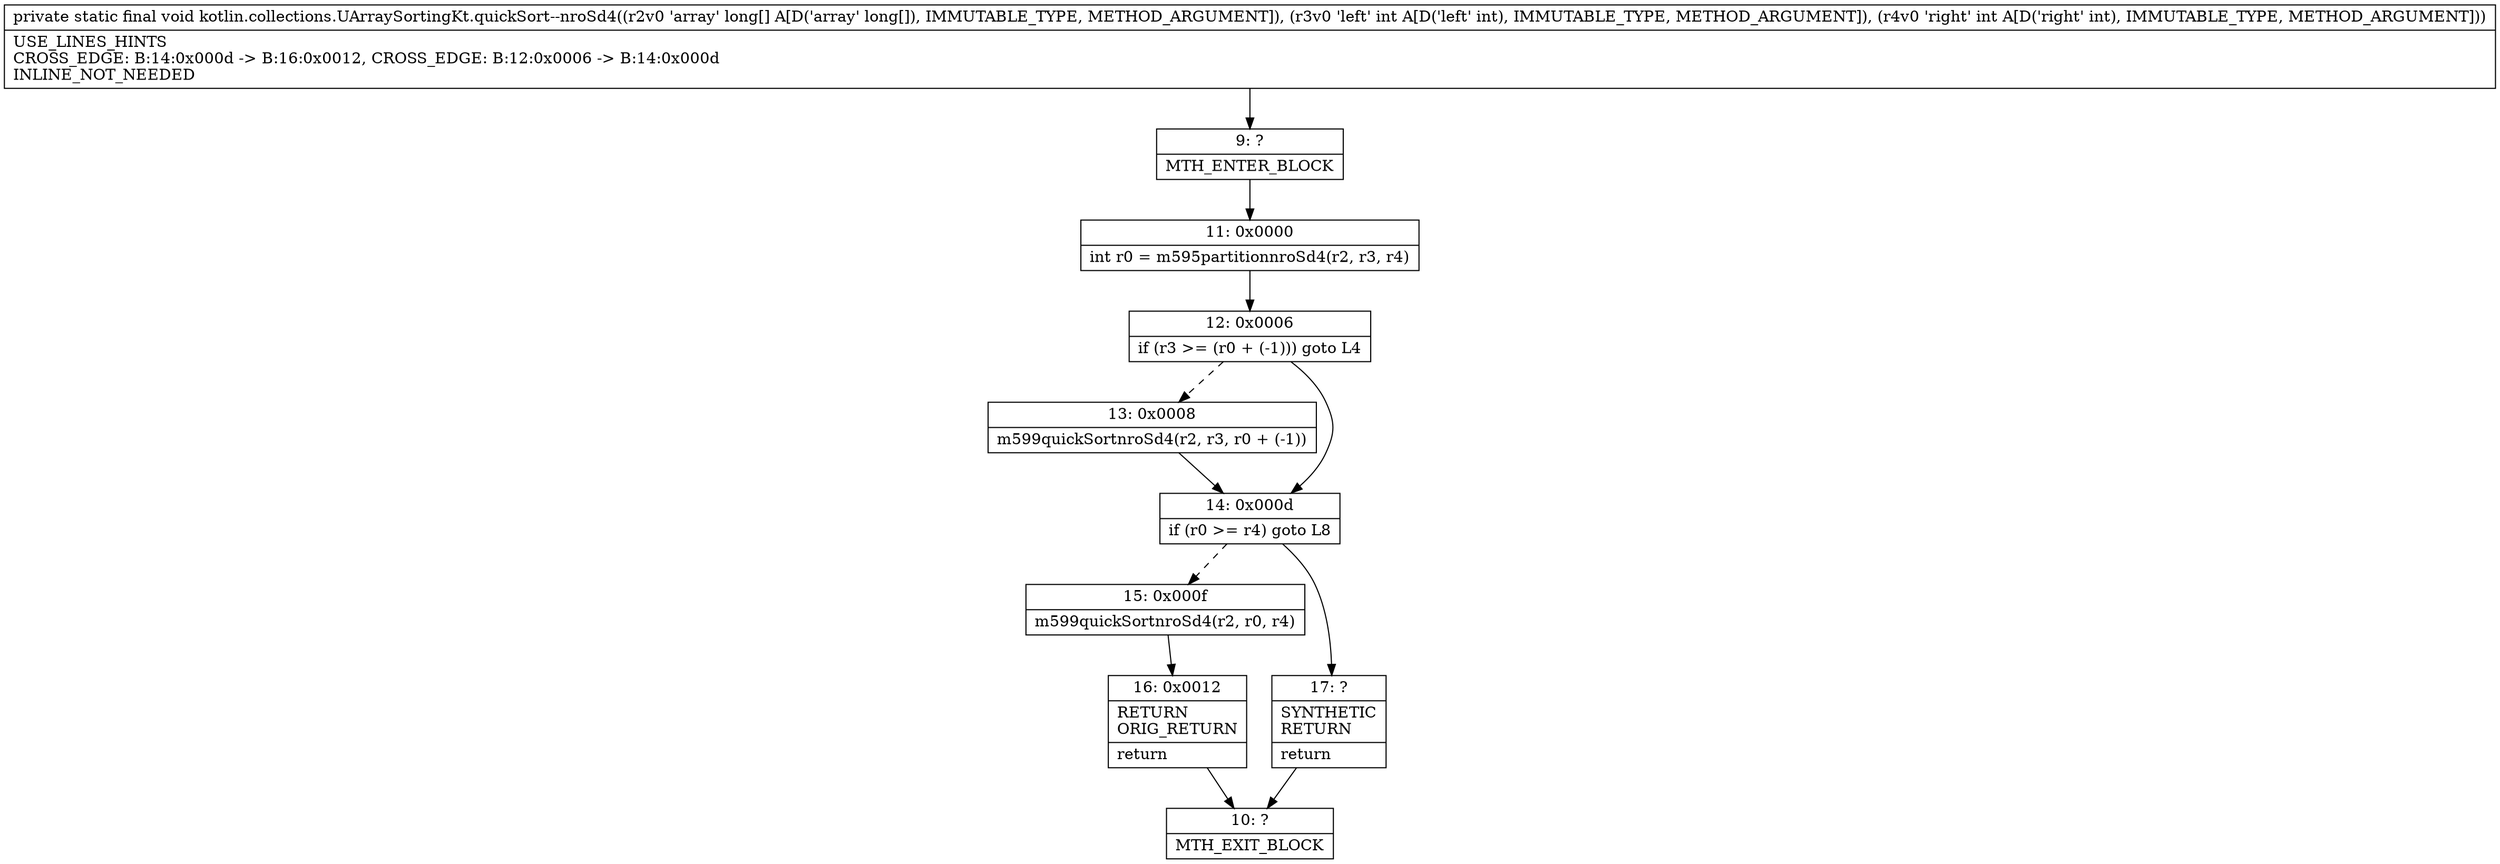 digraph "CFG forkotlin.collections.UArraySortingKt.quickSort\-\-nroSd4([JII)V" {
Node_9 [shape=record,label="{9\:\ ?|MTH_ENTER_BLOCK\l}"];
Node_11 [shape=record,label="{11\:\ 0x0000|int r0 = m595partitionnroSd4(r2, r3, r4)\l}"];
Node_12 [shape=record,label="{12\:\ 0x0006|if (r3 \>= (r0 + (\-1))) goto L4\l}"];
Node_13 [shape=record,label="{13\:\ 0x0008|m599quickSortnroSd4(r2, r3, r0 + (\-1))\l}"];
Node_14 [shape=record,label="{14\:\ 0x000d|if (r0 \>= r4) goto L8\l}"];
Node_15 [shape=record,label="{15\:\ 0x000f|m599quickSortnroSd4(r2, r0, r4)\l}"];
Node_16 [shape=record,label="{16\:\ 0x0012|RETURN\lORIG_RETURN\l|return\l}"];
Node_10 [shape=record,label="{10\:\ ?|MTH_EXIT_BLOCK\l}"];
Node_17 [shape=record,label="{17\:\ ?|SYNTHETIC\lRETURN\l|return\l}"];
MethodNode[shape=record,label="{private static final void kotlin.collections.UArraySortingKt.quickSort\-\-nroSd4((r2v0 'array' long[] A[D('array' long[]), IMMUTABLE_TYPE, METHOD_ARGUMENT]), (r3v0 'left' int A[D('left' int), IMMUTABLE_TYPE, METHOD_ARGUMENT]), (r4v0 'right' int A[D('right' int), IMMUTABLE_TYPE, METHOD_ARGUMENT]))  | USE_LINES_HINTS\lCROSS_EDGE: B:14:0x000d \-\> B:16:0x0012, CROSS_EDGE: B:12:0x0006 \-\> B:14:0x000d\lINLINE_NOT_NEEDED\l}"];
MethodNode -> Node_9;Node_9 -> Node_11;
Node_11 -> Node_12;
Node_12 -> Node_13[style=dashed];
Node_12 -> Node_14;
Node_13 -> Node_14;
Node_14 -> Node_15[style=dashed];
Node_14 -> Node_17;
Node_15 -> Node_16;
Node_16 -> Node_10;
Node_17 -> Node_10;
}

